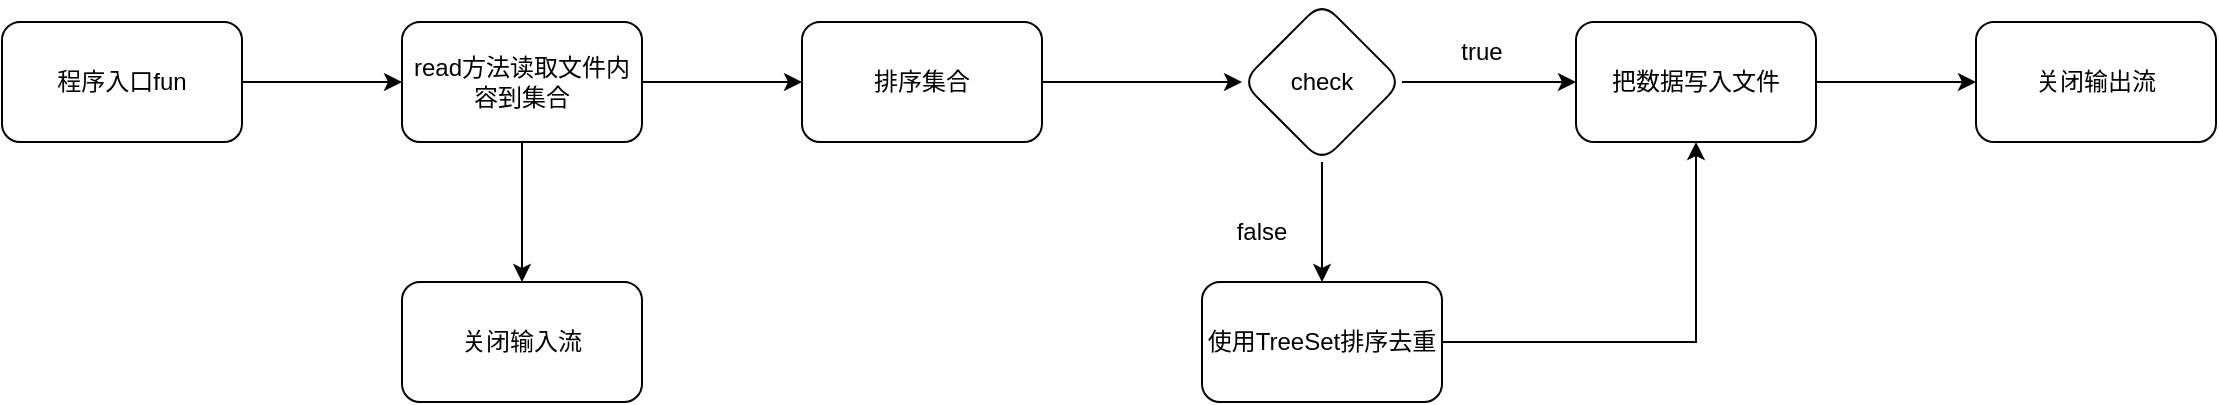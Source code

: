 <mxfile version="20.2.8" type="github">
  <diagram id="C5RBs43oDa-KdzZeNtuy" name="Page-1">
    <mxGraphModel dx="1038" dy="536" grid="1" gridSize="10" guides="1" tooltips="1" connect="1" arrows="1" fold="1" page="1" pageScale="1" pageWidth="827" pageHeight="1169" math="0" shadow="0">
      <root>
        <mxCell id="WIyWlLk6GJQsqaUBKTNV-0" />
        <mxCell id="WIyWlLk6GJQsqaUBKTNV-1" parent="WIyWlLk6GJQsqaUBKTNV-0" />
        <mxCell id="ZwktRVXnsGHy5GNJE_Rt-5" value="" style="edgeStyle=orthogonalEdgeStyle;rounded=0;orthogonalLoop=1;jettySize=auto;html=1;" edge="1" parent="WIyWlLk6GJQsqaUBKTNV-1" source="ZwktRVXnsGHy5GNJE_Rt-3" target="ZwktRVXnsGHy5GNJE_Rt-4">
          <mxGeometry relative="1" as="geometry" />
        </mxCell>
        <mxCell id="ZwktRVXnsGHy5GNJE_Rt-3" value="程序入口fun" style="rounded=1;whiteSpace=wrap;html=1;" vertex="1" parent="WIyWlLk6GJQsqaUBKTNV-1">
          <mxGeometry x="40" y="180" width="120" height="60" as="geometry" />
        </mxCell>
        <mxCell id="ZwktRVXnsGHy5GNJE_Rt-7" value="" style="edgeStyle=orthogonalEdgeStyle;rounded=0;orthogonalLoop=1;jettySize=auto;html=1;" edge="1" parent="WIyWlLk6GJQsqaUBKTNV-1" source="ZwktRVXnsGHy5GNJE_Rt-4" target="ZwktRVXnsGHy5GNJE_Rt-6">
          <mxGeometry relative="1" as="geometry" />
        </mxCell>
        <mxCell id="ZwktRVXnsGHy5GNJE_Rt-19" value="" style="edgeStyle=orthogonalEdgeStyle;rounded=0;orthogonalLoop=1;jettySize=auto;html=1;" edge="1" parent="WIyWlLk6GJQsqaUBKTNV-1" source="ZwktRVXnsGHy5GNJE_Rt-4" target="ZwktRVXnsGHy5GNJE_Rt-18">
          <mxGeometry relative="1" as="geometry" />
        </mxCell>
        <mxCell id="ZwktRVXnsGHy5GNJE_Rt-4" value="read方法读取文件内容到集合" style="whiteSpace=wrap;html=1;rounded=1;" vertex="1" parent="WIyWlLk6GJQsqaUBKTNV-1">
          <mxGeometry x="240" y="180" width="120" height="60" as="geometry" />
        </mxCell>
        <mxCell id="ZwktRVXnsGHy5GNJE_Rt-9" value="" style="edgeStyle=orthogonalEdgeStyle;rounded=0;orthogonalLoop=1;jettySize=auto;html=1;" edge="1" parent="WIyWlLk6GJQsqaUBKTNV-1" source="ZwktRVXnsGHy5GNJE_Rt-6" target="ZwktRVXnsGHy5GNJE_Rt-8">
          <mxGeometry relative="1" as="geometry" />
        </mxCell>
        <mxCell id="ZwktRVXnsGHy5GNJE_Rt-6" value="排序集合" style="whiteSpace=wrap;html=1;rounded=1;" vertex="1" parent="WIyWlLk6GJQsqaUBKTNV-1">
          <mxGeometry x="440" y="180" width="120" height="60" as="geometry" />
        </mxCell>
        <mxCell id="ZwktRVXnsGHy5GNJE_Rt-11" value="" style="edgeStyle=orthogonalEdgeStyle;rounded=0;orthogonalLoop=1;jettySize=auto;html=1;" edge="1" parent="WIyWlLk6GJQsqaUBKTNV-1" source="ZwktRVXnsGHy5GNJE_Rt-8" target="ZwktRVXnsGHy5GNJE_Rt-10">
          <mxGeometry relative="1" as="geometry" />
        </mxCell>
        <mxCell id="ZwktRVXnsGHy5GNJE_Rt-14" value="" style="edgeStyle=orthogonalEdgeStyle;rounded=0;orthogonalLoop=1;jettySize=auto;html=1;" edge="1" parent="WIyWlLk6GJQsqaUBKTNV-1" source="ZwktRVXnsGHy5GNJE_Rt-8" target="ZwktRVXnsGHy5GNJE_Rt-13">
          <mxGeometry relative="1" as="geometry" />
        </mxCell>
        <mxCell id="ZwktRVXnsGHy5GNJE_Rt-8" value="check" style="rhombus;whiteSpace=wrap;html=1;rounded=1;" vertex="1" parent="WIyWlLk6GJQsqaUBKTNV-1">
          <mxGeometry x="660" y="170" width="80" height="80" as="geometry" />
        </mxCell>
        <mxCell id="ZwktRVXnsGHy5GNJE_Rt-21" value="" style="edgeStyle=orthogonalEdgeStyle;rounded=0;orthogonalLoop=1;jettySize=auto;html=1;" edge="1" parent="WIyWlLk6GJQsqaUBKTNV-1" source="ZwktRVXnsGHy5GNJE_Rt-10" target="ZwktRVXnsGHy5GNJE_Rt-20">
          <mxGeometry relative="1" as="geometry" />
        </mxCell>
        <mxCell id="ZwktRVXnsGHy5GNJE_Rt-10" value="把数据写入文件" style="whiteSpace=wrap;html=1;rounded=1;" vertex="1" parent="WIyWlLk6GJQsqaUBKTNV-1">
          <mxGeometry x="827" y="180" width="120" height="60" as="geometry" />
        </mxCell>
        <mxCell id="ZwktRVXnsGHy5GNJE_Rt-12" value="true" style="text;html=1;strokeColor=none;fillColor=none;align=center;verticalAlign=middle;whiteSpace=wrap;rounded=0;" vertex="1" parent="WIyWlLk6GJQsqaUBKTNV-1">
          <mxGeometry x="750" y="180" width="60" height="30" as="geometry" />
        </mxCell>
        <mxCell id="ZwktRVXnsGHy5GNJE_Rt-16" style="edgeStyle=orthogonalEdgeStyle;rounded=0;orthogonalLoop=1;jettySize=auto;html=1;entryX=0.5;entryY=1;entryDx=0;entryDy=0;" edge="1" parent="WIyWlLk6GJQsqaUBKTNV-1" source="ZwktRVXnsGHy5GNJE_Rt-13" target="ZwktRVXnsGHy5GNJE_Rt-10">
          <mxGeometry relative="1" as="geometry" />
        </mxCell>
        <mxCell id="ZwktRVXnsGHy5GNJE_Rt-13" value="使用TreeSet排序去重" style="whiteSpace=wrap;html=1;rounded=1;" vertex="1" parent="WIyWlLk6GJQsqaUBKTNV-1">
          <mxGeometry x="640" y="310" width="120" height="60" as="geometry" />
        </mxCell>
        <mxCell id="ZwktRVXnsGHy5GNJE_Rt-15" value="false" style="text;html=1;strokeColor=none;fillColor=none;align=center;verticalAlign=middle;whiteSpace=wrap;rounded=0;" vertex="1" parent="WIyWlLk6GJQsqaUBKTNV-1">
          <mxGeometry x="640" y="270" width="60" height="30" as="geometry" />
        </mxCell>
        <mxCell id="ZwktRVXnsGHy5GNJE_Rt-18" value="关闭输入流" style="whiteSpace=wrap;html=1;rounded=1;" vertex="1" parent="WIyWlLk6GJQsqaUBKTNV-1">
          <mxGeometry x="240" y="310" width="120" height="60" as="geometry" />
        </mxCell>
        <mxCell id="ZwktRVXnsGHy5GNJE_Rt-20" value="关闭输出流" style="whiteSpace=wrap;html=1;rounded=1;" vertex="1" parent="WIyWlLk6GJQsqaUBKTNV-1">
          <mxGeometry x="1027" y="180" width="120" height="60" as="geometry" />
        </mxCell>
      </root>
    </mxGraphModel>
  </diagram>
</mxfile>
